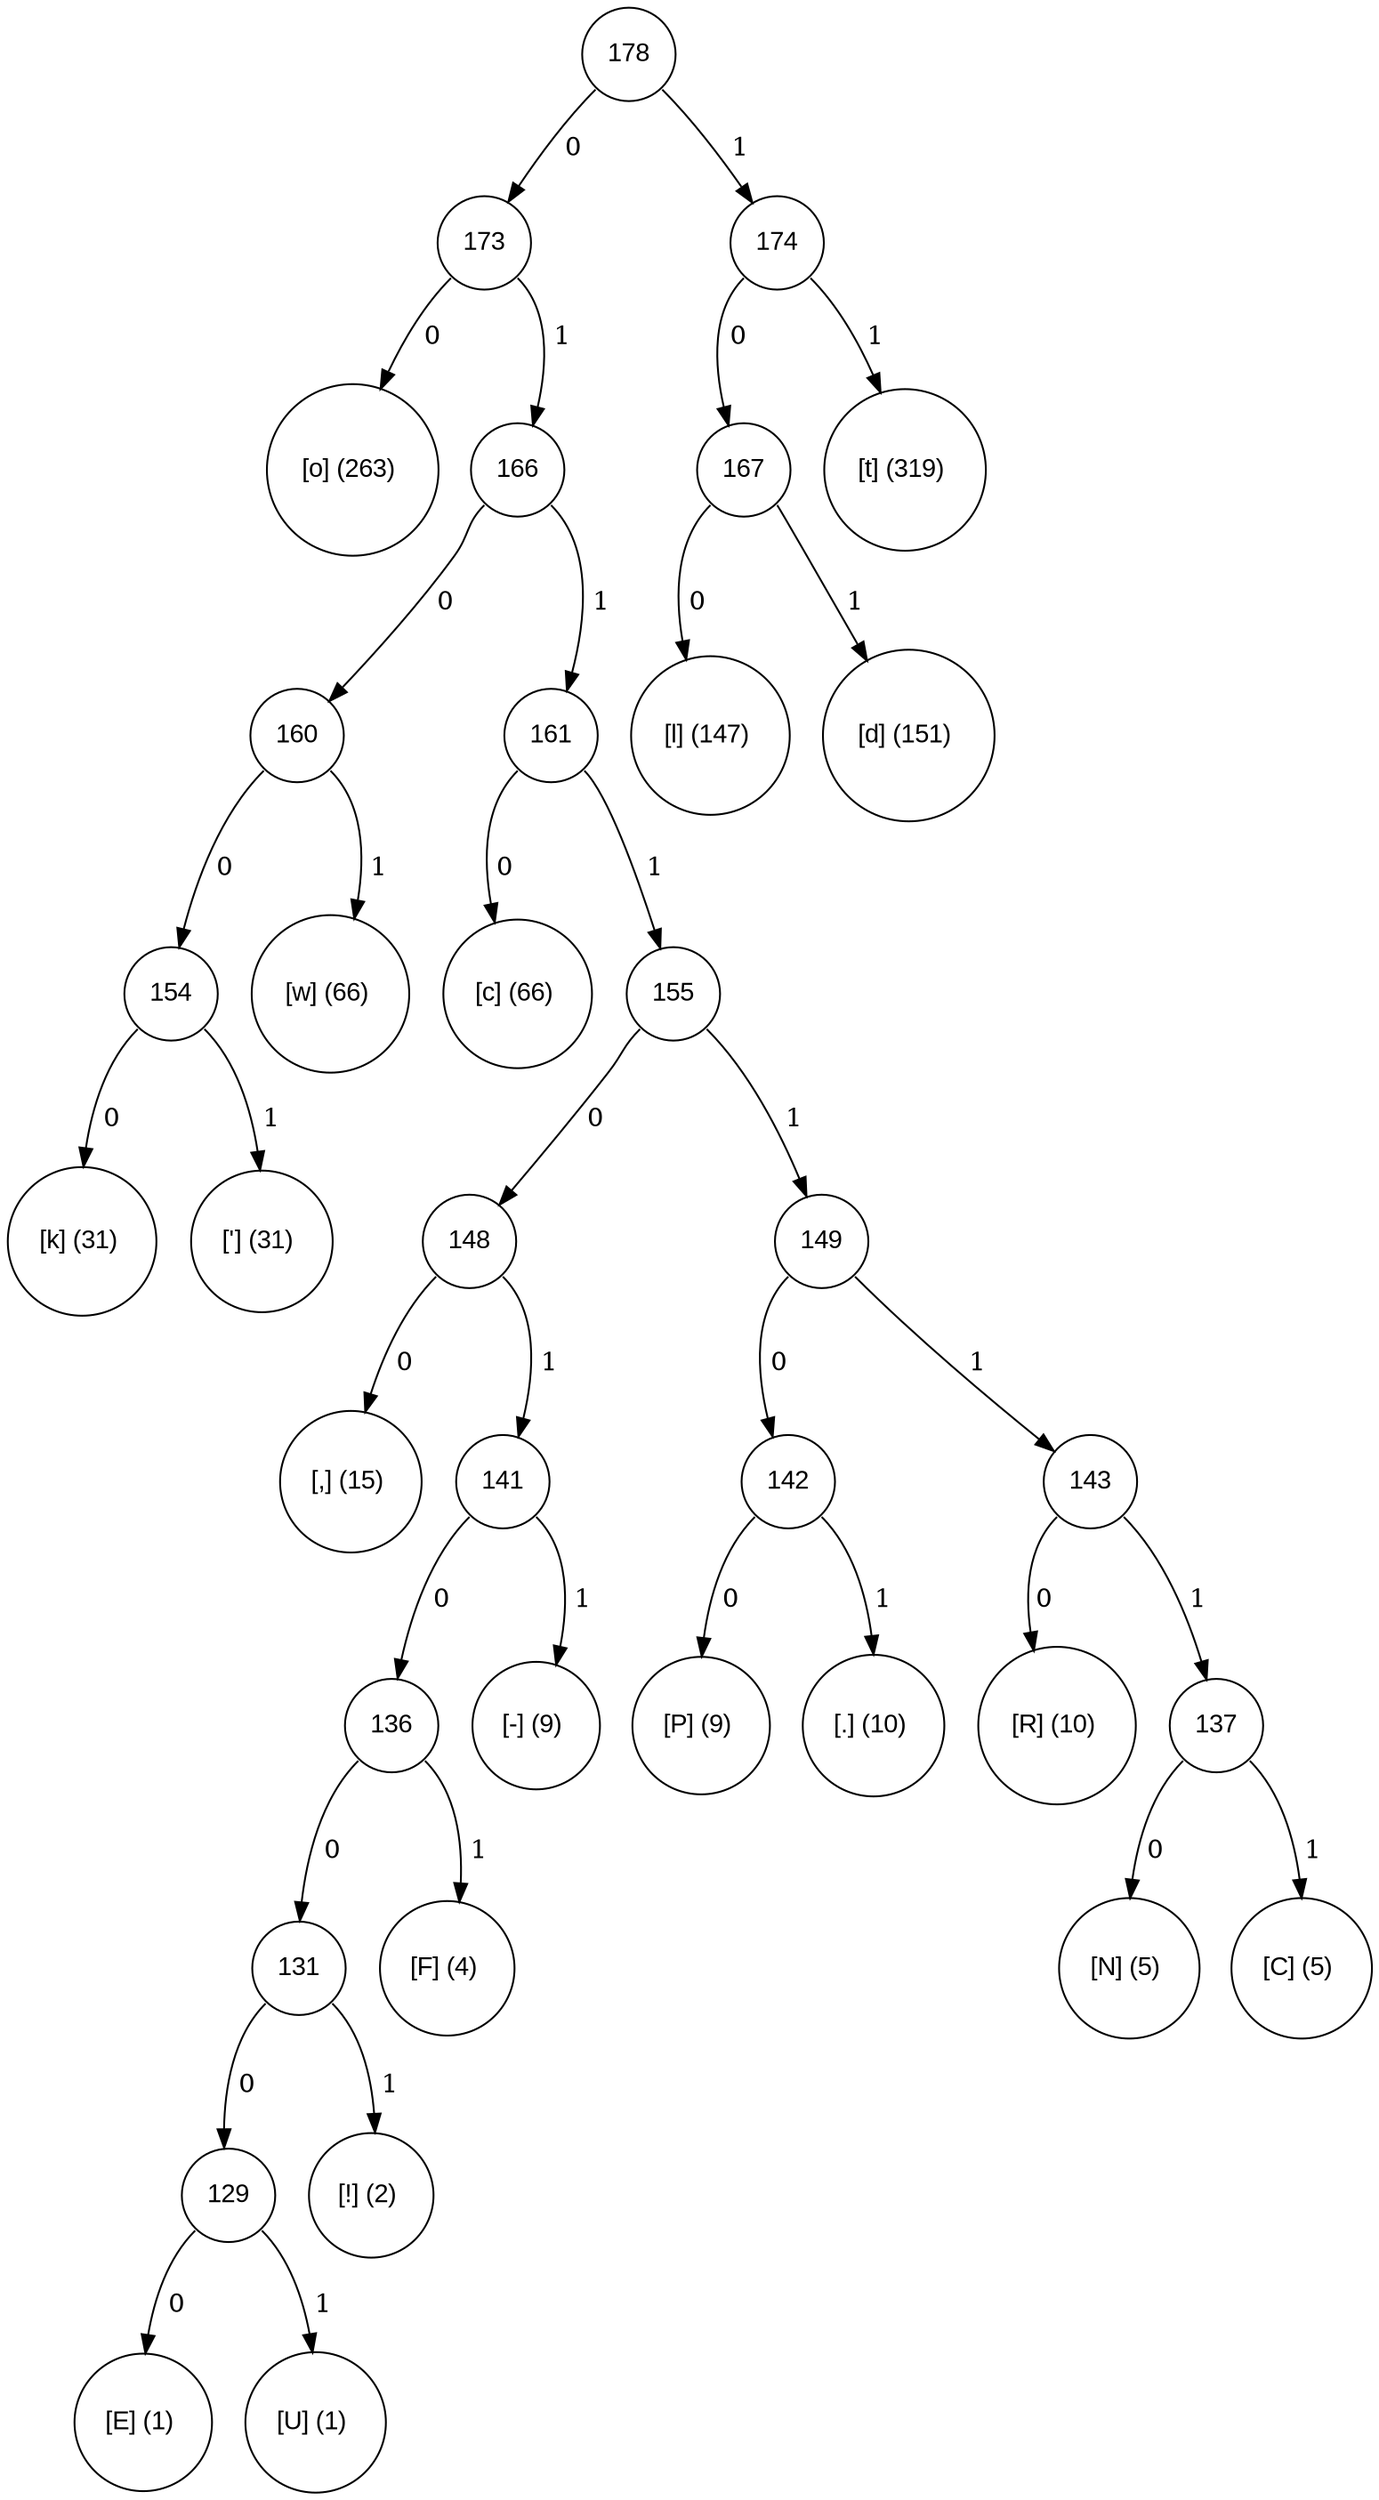 digraph tree {
	node [fontname="Arial", shape="circle", width=0.5]; 

178:sw -> 173 [label = " 0"]; 
173 [label = "173"]; 
173:sw -> 111 [label = " 0"]; 
111 [label = "[o] (263) "]; 
173:se -> 166 [label = " 1"]; 
166 [label = "166"]; 
166:sw -> 160 [label = " 0"]; 
160 [label = "160"]; 
160:se -> 119 [label = " 1"]; 
119 [label = "[w] (66) "]; 
160:sw -> 154 [label = " 0"]; 
154 [label = "154"]; 
154:se -> 39 [label = " 1"]; 
39 [label = "['] (31) "]; 
154:sw -> 107 [label = " 0"]; 
107 [label = "[k] (31) "]; 
166:se -> 161 [label = " 1"]; 
161 [label = "161"]; 
161:sw -> 99 [label = " 0"]; 
99 [label = "[c] (66) "]; 
161:se -> 155 [label = " 1"]; 
155 [label = "155"]; 
155:sw -> 148 [label = " 0"]; 
148 [label = "148"]; 
148:sw -> 44 [label = " 0"]; 
44 [label = "[,] (15) "]; 
148:se -> 141 [label = " 1"]; 
141 [label = "141"]; 
141:se -> 45 [label = " 1"]; 
45 [label = "[-] (9) "]; 
141:sw -> 136 [label = " 0"]; 
136 [label = "136"]; 
136:se -> 70 [label = " 1"]; 
70 [label = "[F] (4) "]; 
136:sw -> 131 [label = " 0"]; 
131 [label = "131"]; 
131:se -> 33 [label = " 1"]; 
33 [label = "[!] (2) "]; 
131:sw -> 129 [label = " 0"]; 
129 [label = "129"]; 
129:sw -> 69 [label = " 0"]; 
69 [label = "[E] (1) "]; 
129:se -> 85 [label = " 1"]; 
85 [label = "[U] (1) "]; 
155:se -> 149 [label = " 1"]; 
149 [label = "149"]; 
149:sw -> 142 [label = " 0"]; 
142 [label = "142"]; 
142:se -> 46 [label = " 1"]; 
46 [label = "[.] (10) "]; 
142:sw -> 80 [label = " 0"]; 
80 [label = "[P] (9) "]; 
149:se -> 143 [label = " 1"]; 
143 [label = "143"]; 
143:sw -> 82 [label = " 0"]; 
82 [label = "[R] (10) "]; 
143:se -> 137 [label = " 1"]; 
137 [label = "137"]; 
137:se -> 67 [label = " 1"]; 
67 [label = "[C] (5) "]; 
137:sw -> 78 [label = " 0"]; 
78 [label = "[N] (5) "]; 
178:se -> 174 [label = " 1"]; 
174 [label = "174"]; 
174:se -> 116 [label = " 1"]; 
116 [label = "[t] (319) "]; 
174:sw -> 167 [label = " 0"]; 
167 [label = "167"]; 
167:se -> 100 [label = " 1"]; 
100 [label = "[d] (151) "]; 
167:sw -> 108 [label = " 0"]; 
108 [label = "[l] (147) "]; 
}

